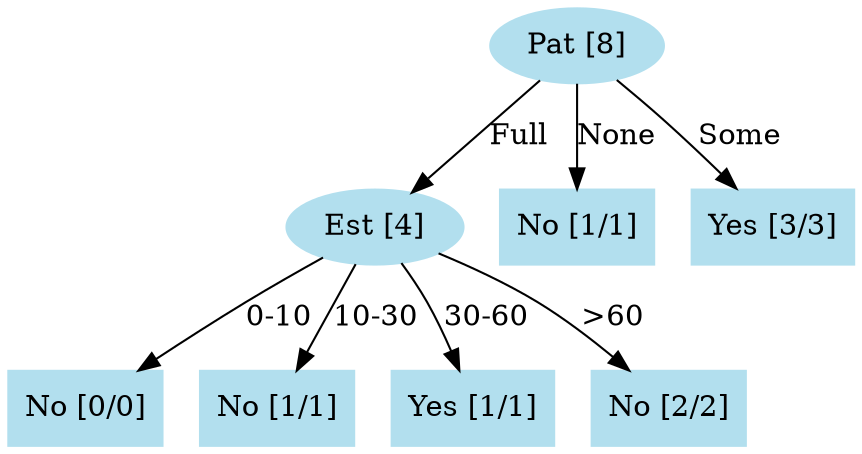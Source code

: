 digraph {
	node [color=lightblue2 style=filled]
	internal_0 [label="Pat [8]"]
	internal_1 [label="Est [4]"]
	internal_0 -> internal_1 [label=Full]
	leaf_2 [label="No [0/0]" shape=box]
	internal_1 -> leaf_2 [label="0-10"]
	leaf_3 [label="No [1/1]" shape=box]
	internal_1 -> leaf_3 [label="10-30"]
	leaf_4 [label="Yes [1/1]" shape=box]
	internal_1 -> leaf_4 [label="30-60"]
	leaf_5 [label="No [2/2]" shape=box]
	internal_1 -> leaf_5 [label=">60"]
	leaf_6 [label="No [1/1]" shape=box]
	internal_0 -> leaf_6 [label=None]
	leaf_7 [label="Yes [3/3]" shape=box]
	internal_0 -> leaf_7 [label=Some]
}
